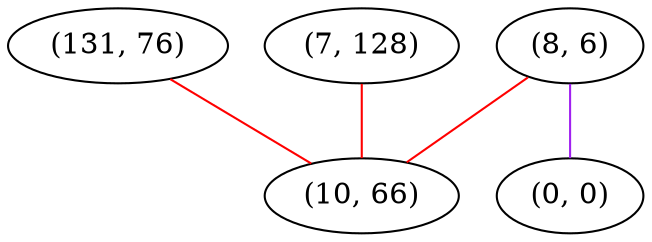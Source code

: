 graph "" {
"(131, 76)";
"(8, 6)";
"(7, 128)";
"(0, 0)";
"(10, 66)";
"(131, 76)" -- "(10, 66)"  [color=red, key=0, weight=1];
"(8, 6)" -- "(0, 0)"  [color=purple, key=0, weight=4];
"(8, 6)" -- "(10, 66)"  [color=red, key=0, weight=1];
"(7, 128)" -- "(10, 66)"  [color=red, key=0, weight=1];
}
